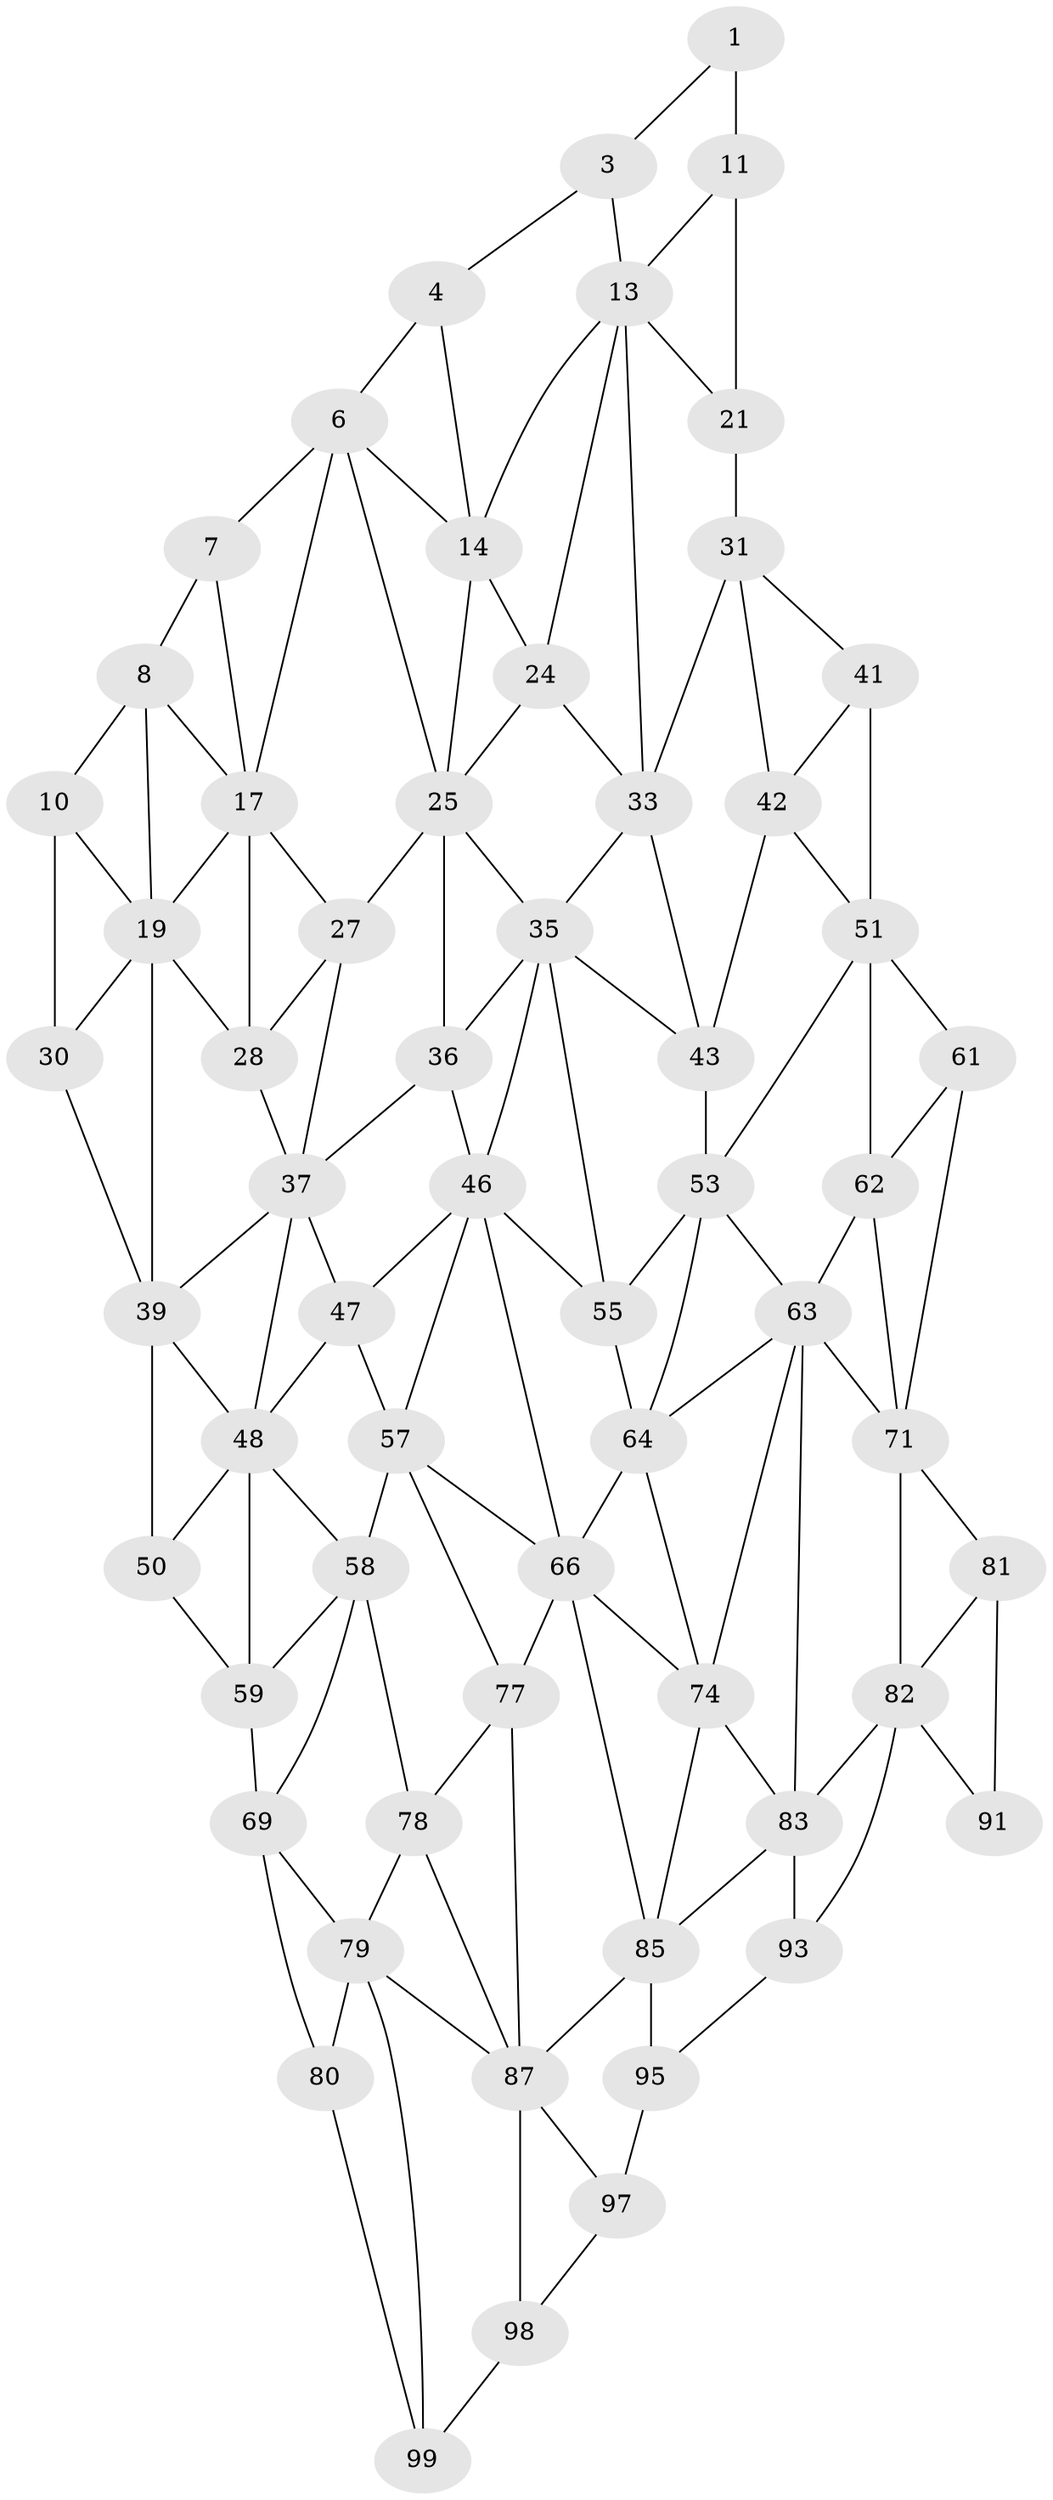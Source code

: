 // original degree distribution, {2: 0.04, 3: 0.32, 4: 0.64}
// Generated by graph-tools (version 1.1) at 2025/38/02/21/25 10:38:57]
// undirected, 60 vertices, 128 edges
graph export_dot {
graph [start="1"]
  node [color=gray90,style=filled];
  1 [super="+2"];
  3;
  4 [super="+5"];
  6 [super="+16"];
  7;
  8 [super="+9"];
  10 [super="+20"];
  11 [super="+12"];
  13 [super="+23"];
  14 [super="+15"];
  17 [super="+18"];
  19 [super="+29"];
  21 [super="+22"];
  24;
  25 [super="+26"];
  27;
  28;
  30;
  31 [super="+32"];
  33 [super="+34"];
  35 [super="+45"];
  36;
  37 [super="+38"];
  39 [super="+40"];
  41;
  42;
  43 [super="+44"];
  46 [super="+56"];
  47;
  48 [super="+49"];
  50;
  51 [super="+52"];
  53 [super="+54"];
  55;
  57 [super="+67"];
  58 [super="+68"];
  59 [super="+60"];
  61;
  62;
  63 [super="+73"];
  64 [super="+65"];
  66 [super="+76"];
  69 [super="+70"];
  71 [super="+72"];
  74 [super="+75"];
  77;
  78;
  79 [super="+89"];
  80 [super="+90"];
  81;
  82 [super="+92"];
  83 [super="+84"];
  85 [super="+86"];
  87 [super="+88"];
  91;
  93 [super="+94"];
  95 [super="+96"];
  97;
  98;
  99 [super="+100"];
  1 -- 11 [weight=2];
  1 -- 3;
  3 -- 13;
  3 -- 4;
  4 -- 14 [weight=2];
  4 -- 6;
  6 -- 7;
  6 -- 17;
  6 -- 25;
  6 -- 14;
  7 -- 17;
  7 -- 8;
  8 -- 17;
  8 -- 10;
  8 -- 19;
  10 -- 19;
  10 -- 30;
  11 -- 21 [weight=2];
  11 -- 13;
  13 -- 14;
  13 -- 24;
  13 -- 33;
  13 -- 21;
  14 -- 24;
  14 -- 25;
  17 -- 27;
  17 -- 19;
  17 -- 28;
  19 -- 28;
  19 -- 30;
  19 -- 39;
  21 -- 31 [weight=2];
  24 -- 25;
  24 -- 33;
  25 -- 35;
  25 -- 27;
  25 -- 36;
  27 -- 37;
  27 -- 28;
  28 -- 37;
  30 -- 39;
  31 -- 41;
  31 -- 33;
  31 -- 42;
  33 -- 43 [weight=2];
  33 -- 35;
  35 -- 36;
  35 -- 46;
  35 -- 55;
  35 -- 43;
  36 -- 46;
  36 -- 37;
  37 -- 47;
  37 -- 48;
  37 -- 39;
  39 -- 50;
  39 -- 48;
  41 -- 51;
  41 -- 42;
  42 -- 43;
  42 -- 51;
  43 -- 53 [weight=2];
  46 -- 47;
  46 -- 57;
  46 -- 66;
  46 -- 55;
  47 -- 57;
  47 -- 48;
  48 -- 58;
  48 -- 50;
  48 -- 59;
  50 -- 59;
  51 -- 61;
  51 -- 53;
  51 -- 62;
  53 -- 63;
  53 -- 64;
  53 -- 55;
  55 -- 64;
  57 -- 58 [weight=2];
  57 -- 66;
  57 -- 77;
  58 -- 59;
  58 -- 69;
  58 -- 78;
  59 -- 69 [weight=2];
  61 -- 71;
  61 -- 62;
  62 -- 63;
  62 -- 71;
  63 -- 64;
  63 -- 74;
  63 -- 83;
  63 -- 71;
  64 -- 74 [weight=2];
  64 -- 66;
  66 -- 77;
  66 -- 85;
  66 -- 74;
  69 -- 79;
  69 -- 80;
  71 -- 81;
  71 -- 82;
  74 -- 83;
  74 -- 85;
  77 -- 87;
  77 -- 78;
  78 -- 79;
  78 -- 87;
  79 -- 80 [weight=2];
  79 -- 99;
  79 -- 87;
  80 -- 99;
  81 -- 91;
  81 -- 82;
  82 -- 83;
  82 -- 91;
  82 -- 93;
  83 -- 93 [weight=2];
  83 -- 85;
  85 -- 95 [weight=2];
  85 -- 87;
  87 -- 97;
  87 -- 98;
  93 -- 95;
  95 -- 97;
  97 -- 98;
  98 -- 99;
}
